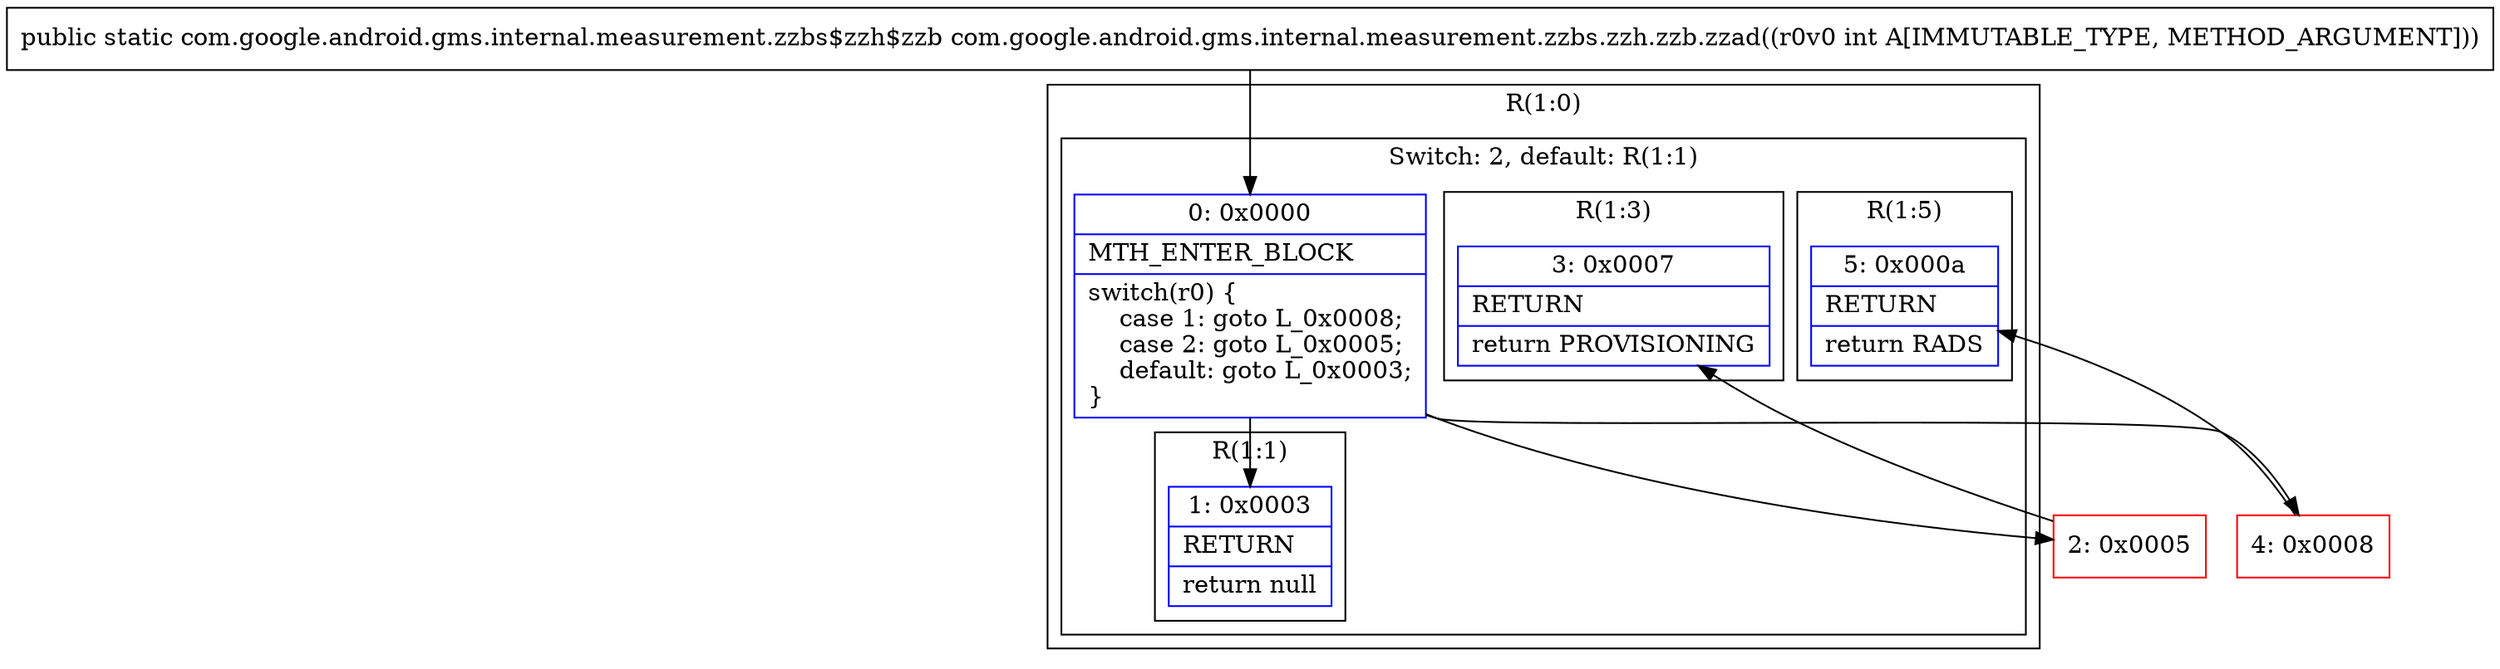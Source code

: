 digraph "CFG forcom.google.android.gms.internal.measurement.zzbs.zzh.zzb.zzad(I)Lcom\/google\/android\/gms\/internal\/measurement\/zzbs$zzh$zzb;" {
subgraph cluster_Region_2129204509 {
label = "R(1:0)";
node [shape=record,color=blue];
subgraph cluster_SwitchRegion_1727360769 {
label = "Switch: 2, default: R(1:1)";
node [shape=record,color=blue];
Node_0 [shape=record,label="{0\:\ 0x0000|MTH_ENTER_BLOCK\l|switch(r0) \{\l    case 1: goto L_0x0008;\l    case 2: goto L_0x0005;\l    default: goto L_0x0003;\l\}\l}"];
subgraph cluster_Region_529915787 {
label = "R(1:5)";
node [shape=record,color=blue];
Node_5 [shape=record,label="{5\:\ 0x000a|RETURN\l|return RADS\l}"];
}
subgraph cluster_Region_2036102227 {
label = "R(1:3)";
node [shape=record,color=blue];
Node_3 [shape=record,label="{3\:\ 0x0007|RETURN\l|return PROVISIONING\l}"];
}
subgraph cluster_Region_1328269208 {
label = "R(1:1)";
node [shape=record,color=blue];
Node_1 [shape=record,label="{1\:\ 0x0003|RETURN\l|return null\l}"];
}
}
}
Node_2 [shape=record,color=red,label="{2\:\ 0x0005}"];
Node_4 [shape=record,color=red,label="{4\:\ 0x0008}"];
MethodNode[shape=record,label="{public static com.google.android.gms.internal.measurement.zzbs$zzh$zzb com.google.android.gms.internal.measurement.zzbs.zzh.zzb.zzad((r0v0 int A[IMMUTABLE_TYPE, METHOD_ARGUMENT])) }"];
MethodNode -> Node_0;
Node_0 -> Node_1;
Node_0 -> Node_2;
Node_0 -> Node_4;
Node_2 -> Node_3;
Node_4 -> Node_5;
}

